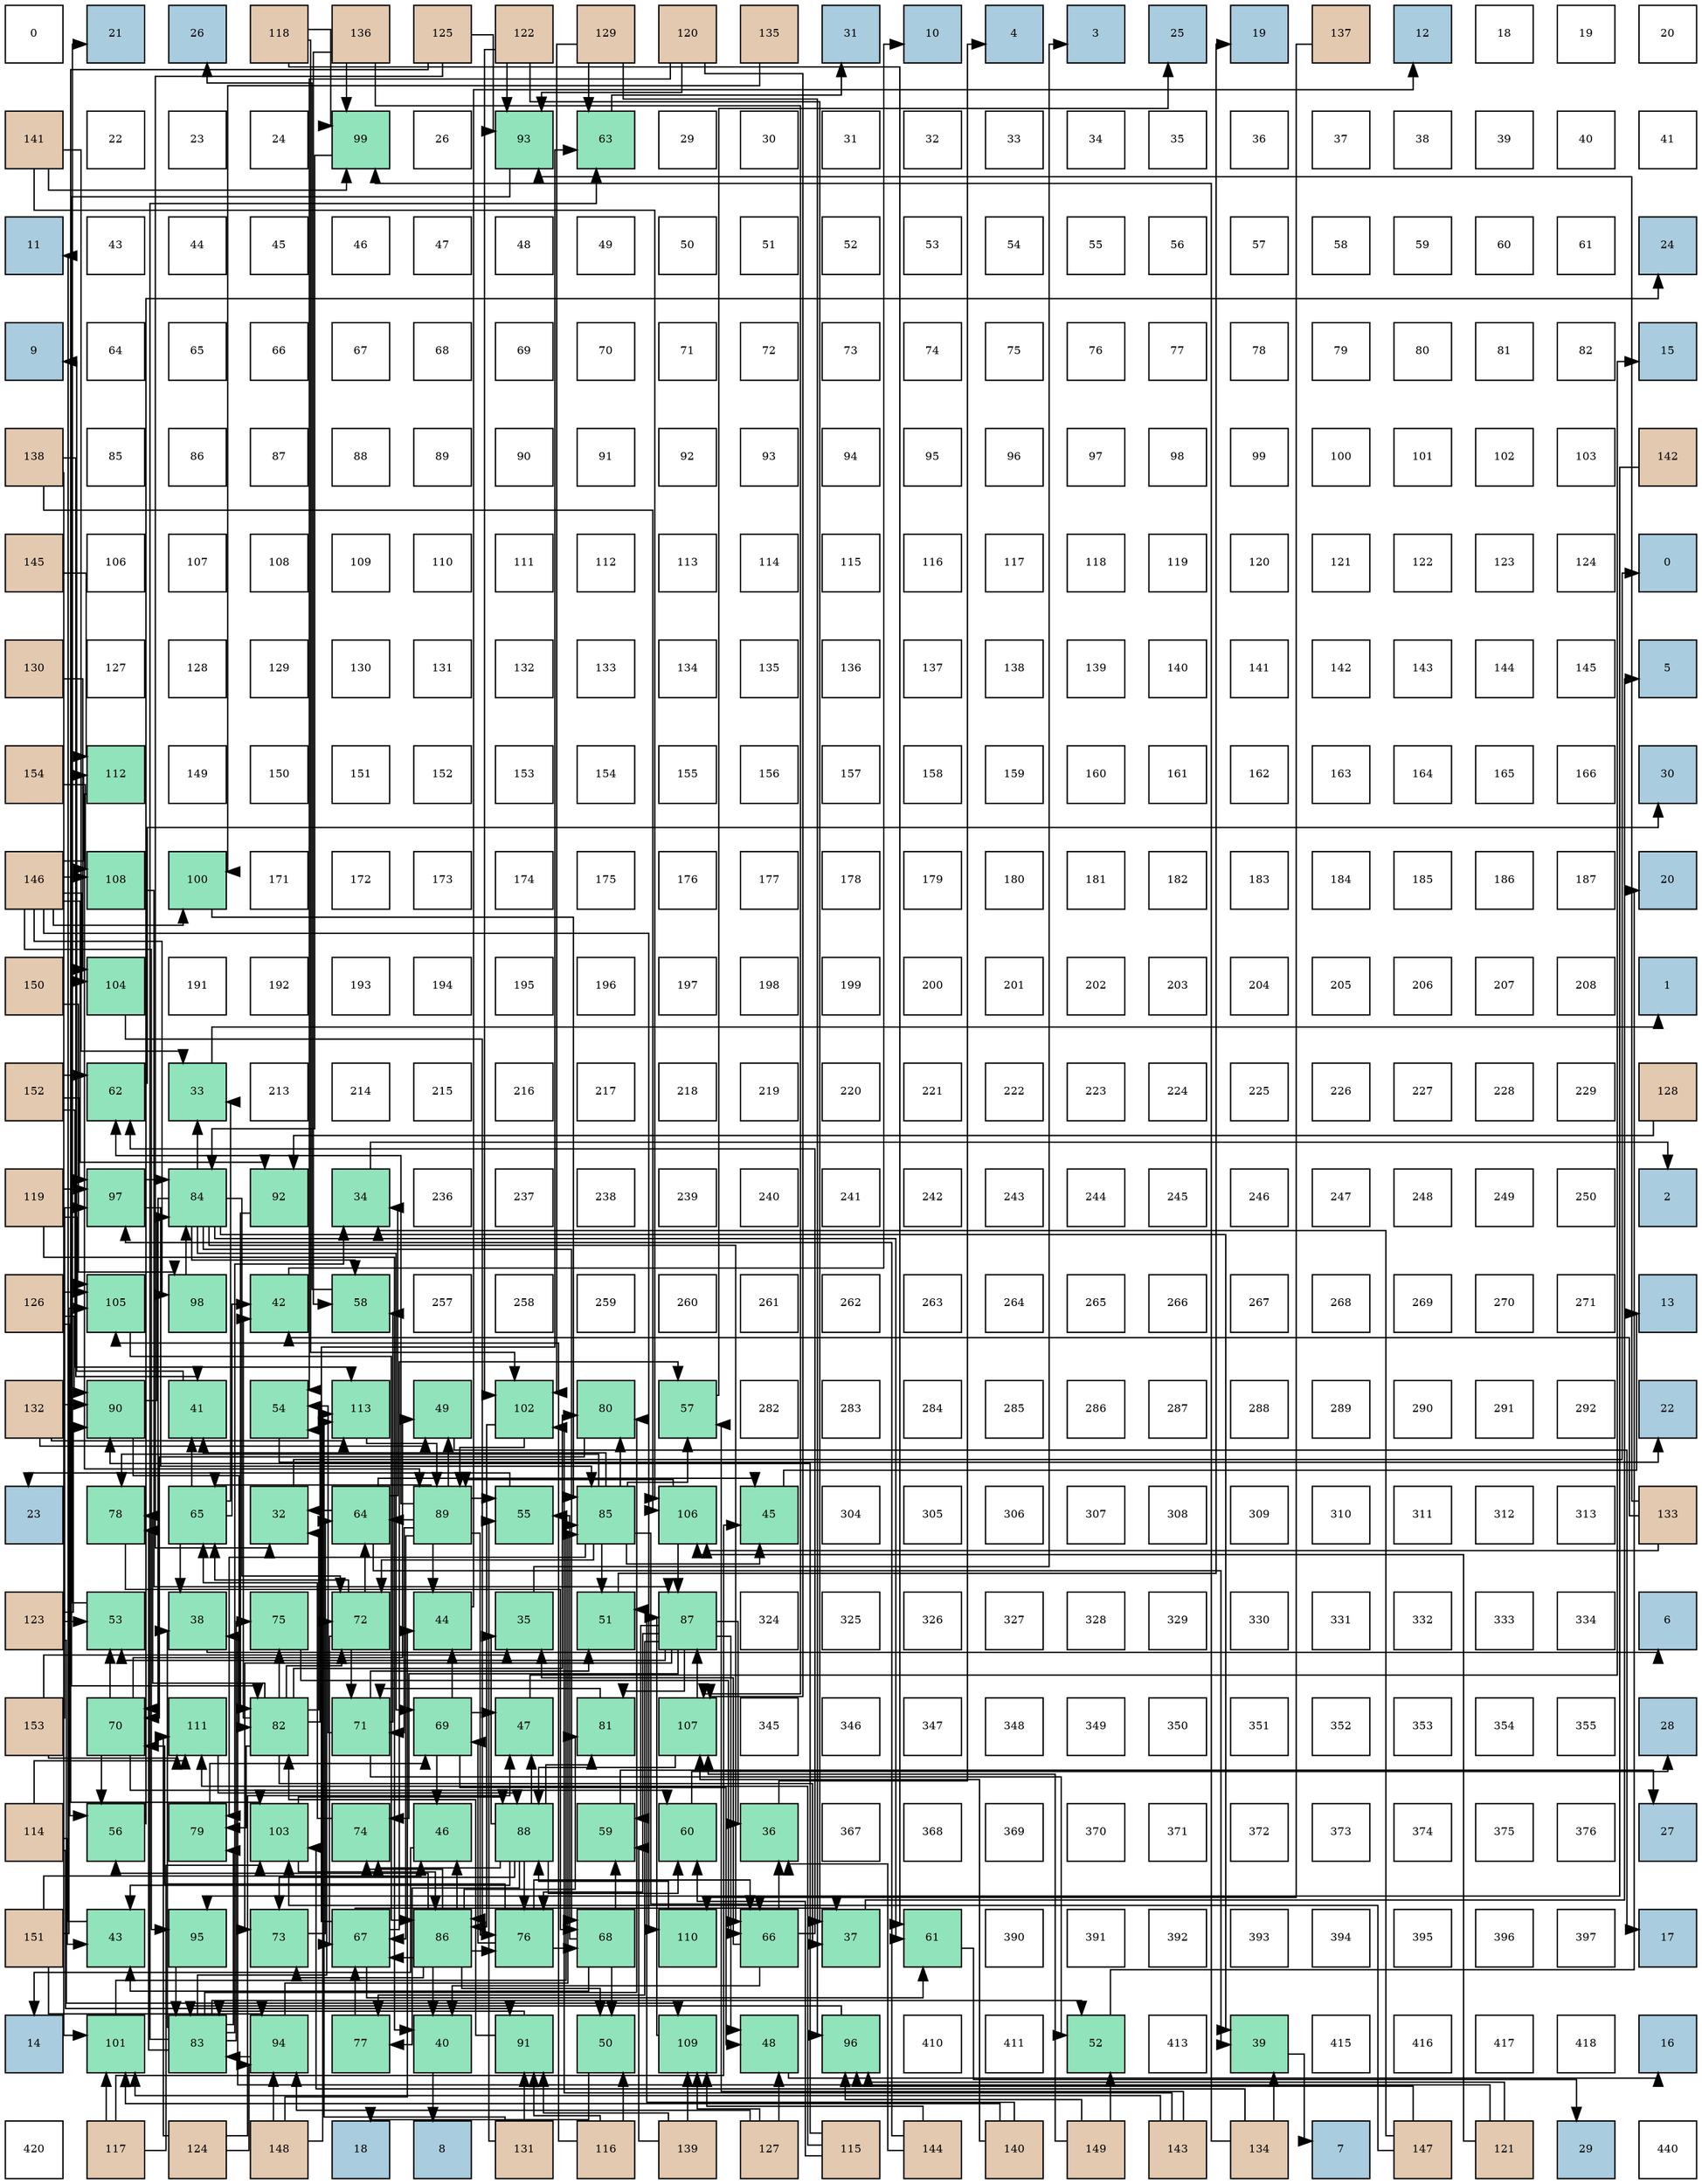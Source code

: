 digraph layout{
 rankdir=TB;
 splines=ortho;
 node [style=filled shape=square fixedsize=true width=0.6];
0[label="0", fontsize=8, fillcolor="#ffffff"];
1[label="21", fontsize=8, fillcolor="#a9ccde"];
2[label="26", fontsize=8, fillcolor="#a9ccde"];
3[label="118", fontsize=8, fillcolor="#e3c9af"];
4[label="136", fontsize=8, fillcolor="#e3c9af"];
5[label="125", fontsize=8, fillcolor="#e3c9af"];
6[label="122", fontsize=8, fillcolor="#e3c9af"];
7[label="129", fontsize=8, fillcolor="#e3c9af"];
8[label="120", fontsize=8, fillcolor="#e3c9af"];
9[label="135", fontsize=8, fillcolor="#e3c9af"];
10[label="31", fontsize=8, fillcolor="#a9ccde"];
11[label="10", fontsize=8, fillcolor="#a9ccde"];
12[label="4", fontsize=8, fillcolor="#a9ccde"];
13[label="3", fontsize=8, fillcolor="#a9ccde"];
14[label="25", fontsize=8, fillcolor="#a9ccde"];
15[label="19", fontsize=8, fillcolor="#a9ccde"];
16[label="137", fontsize=8, fillcolor="#e3c9af"];
17[label="12", fontsize=8, fillcolor="#a9ccde"];
18[label="18", fontsize=8, fillcolor="#ffffff"];
19[label="19", fontsize=8, fillcolor="#ffffff"];
20[label="20", fontsize=8, fillcolor="#ffffff"];
21[label="141", fontsize=8, fillcolor="#e3c9af"];
22[label="22", fontsize=8, fillcolor="#ffffff"];
23[label="23", fontsize=8, fillcolor="#ffffff"];
24[label="24", fontsize=8, fillcolor="#ffffff"];
25[label="99", fontsize=8, fillcolor="#91e3bb"];
26[label="26", fontsize=8, fillcolor="#ffffff"];
27[label="93", fontsize=8, fillcolor="#91e3bb"];
28[label="63", fontsize=8, fillcolor="#91e3bb"];
29[label="29", fontsize=8, fillcolor="#ffffff"];
30[label="30", fontsize=8, fillcolor="#ffffff"];
31[label="31", fontsize=8, fillcolor="#ffffff"];
32[label="32", fontsize=8, fillcolor="#ffffff"];
33[label="33", fontsize=8, fillcolor="#ffffff"];
34[label="34", fontsize=8, fillcolor="#ffffff"];
35[label="35", fontsize=8, fillcolor="#ffffff"];
36[label="36", fontsize=8, fillcolor="#ffffff"];
37[label="37", fontsize=8, fillcolor="#ffffff"];
38[label="38", fontsize=8, fillcolor="#ffffff"];
39[label="39", fontsize=8, fillcolor="#ffffff"];
40[label="40", fontsize=8, fillcolor="#ffffff"];
41[label="41", fontsize=8, fillcolor="#ffffff"];
42[label="11", fontsize=8, fillcolor="#a9ccde"];
43[label="43", fontsize=8, fillcolor="#ffffff"];
44[label="44", fontsize=8, fillcolor="#ffffff"];
45[label="45", fontsize=8, fillcolor="#ffffff"];
46[label="46", fontsize=8, fillcolor="#ffffff"];
47[label="47", fontsize=8, fillcolor="#ffffff"];
48[label="48", fontsize=8, fillcolor="#ffffff"];
49[label="49", fontsize=8, fillcolor="#ffffff"];
50[label="50", fontsize=8, fillcolor="#ffffff"];
51[label="51", fontsize=8, fillcolor="#ffffff"];
52[label="52", fontsize=8, fillcolor="#ffffff"];
53[label="53", fontsize=8, fillcolor="#ffffff"];
54[label="54", fontsize=8, fillcolor="#ffffff"];
55[label="55", fontsize=8, fillcolor="#ffffff"];
56[label="56", fontsize=8, fillcolor="#ffffff"];
57[label="57", fontsize=8, fillcolor="#ffffff"];
58[label="58", fontsize=8, fillcolor="#ffffff"];
59[label="59", fontsize=8, fillcolor="#ffffff"];
60[label="60", fontsize=8, fillcolor="#ffffff"];
61[label="61", fontsize=8, fillcolor="#ffffff"];
62[label="24", fontsize=8, fillcolor="#a9ccde"];
63[label="9", fontsize=8, fillcolor="#a9ccde"];
64[label="64", fontsize=8, fillcolor="#ffffff"];
65[label="65", fontsize=8, fillcolor="#ffffff"];
66[label="66", fontsize=8, fillcolor="#ffffff"];
67[label="67", fontsize=8, fillcolor="#ffffff"];
68[label="68", fontsize=8, fillcolor="#ffffff"];
69[label="69", fontsize=8, fillcolor="#ffffff"];
70[label="70", fontsize=8, fillcolor="#ffffff"];
71[label="71", fontsize=8, fillcolor="#ffffff"];
72[label="72", fontsize=8, fillcolor="#ffffff"];
73[label="73", fontsize=8, fillcolor="#ffffff"];
74[label="74", fontsize=8, fillcolor="#ffffff"];
75[label="75", fontsize=8, fillcolor="#ffffff"];
76[label="76", fontsize=8, fillcolor="#ffffff"];
77[label="77", fontsize=8, fillcolor="#ffffff"];
78[label="78", fontsize=8, fillcolor="#ffffff"];
79[label="79", fontsize=8, fillcolor="#ffffff"];
80[label="80", fontsize=8, fillcolor="#ffffff"];
81[label="81", fontsize=8, fillcolor="#ffffff"];
82[label="82", fontsize=8, fillcolor="#ffffff"];
83[label="15", fontsize=8, fillcolor="#a9ccde"];
84[label="138", fontsize=8, fillcolor="#e3c9af"];
85[label="85", fontsize=8, fillcolor="#ffffff"];
86[label="86", fontsize=8, fillcolor="#ffffff"];
87[label="87", fontsize=8, fillcolor="#ffffff"];
88[label="88", fontsize=8, fillcolor="#ffffff"];
89[label="89", fontsize=8, fillcolor="#ffffff"];
90[label="90", fontsize=8, fillcolor="#ffffff"];
91[label="91", fontsize=8, fillcolor="#ffffff"];
92[label="92", fontsize=8, fillcolor="#ffffff"];
93[label="93", fontsize=8, fillcolor="#ffffff"];
94[label="94", fontsize=8, fillcolor="#ffffff"];
95[label="95", fontsize=8, fillcolor="#ffffff"];
96[label="96", fontsize=8, fillcolor="#ffffff"];
97[label="97", fontsize=8, fillcolor="#ffffff"];
98[label="98", fontsize=8, fillcolor="#ffffff"];
99[label="99", fontsize=8, fillcolor="#ffffff"];
100[label="100", fontsize=8, fillcolor="#ffffff"];
101[label="101", fontsize=8, fillcolor="#ffffff"];
102[label="102", fontsize=8, fillcolor="#ffffff"];
103[label="103", fontsize=8, fillcolor="#ffffff"];
104[label="142", fontsize=8, fillcolor="#e3c9af"];
105[label="145", fontsize=8, fillcolor="#e3c9af"];
106[label="106", fontsize=8, fillcolor="#ffffff"];
107[label="107", fontsize=8, fillcolor="#ffffff"];
108[label="108", fontsize=8, fillcolor="#ffffff"];
109[label="109", fontsize=8, fillcolor="#ffffff"];
110[label="110", fontsize=8, fillcolor="#ffffff"];
111[label="111", fontsize=8, fillcolor="#ffffff"];
112[label="112", fontsize=8, fillcolor="#ffffff"];
113[label="113", fontsize=8, fillcolor="#ffffff"];
114[label="114", fontsize=8, fillcolor="#ffffff"];
115[label="115", fontsize=8, fillcolor="#ffffff"];
116[label="116", fontsize=8, fillcolor="#ffffff"];
117[label="117", fontsize=8, fillcolor="#ffffff"];
118[label="118", fontsize=8, fillcolor="#ffffff"];
119[label="119", fontsize=8, fillcolor="#ffffff"];
120[label="120", fontsize=8, fillcolor="#ffffff"];
121[label="121", fontsize=8, fillcolor="#ffffff"];
122[label="122", fontsize=8, fillcolor="#ffffff"];
123[label="123", fontsize=8, fillcolor="#ffffff"];
124[label="124", fontsize=8, fillcolor="#ffffff"];
125[label="0", fontsize=8, fillcolor="#a9ccde"];
126[label="130", fontsize=8, fillcolor="#e3c9af"];
127[label="127", fontsize=8, fillcolor="#ffffff"];
128[label="128", fontsize=8, fillcolor="#ffffff"];
129[label="129", fontsize=8, fillcolor="#ffffff"];
130[label="130", fontsize=8, fillcolor="#ffffff"];
131[label="131", fontsize=8, fillcolor="#ffffff"];
132[label="132", fontsize=8, fillcolor="#ffffff"];
133[label="133", fontsize=8, fillcolor="#ffffff"];
134[label="134", fontsize=8, fillcolor="#ffffff"];
135[label="135", fontsize=8, fillcolor="#ffffff"];
136[label="136", fontsize=8, fillcolor="#ffffff"];
137[label="137", fontsize=8, fillcolor="#ffffff"];
138[label="138", fontsize=8, fillcolor="#ffffff"];
139[label="139", fontsize=8, fillcolor="#ffffff"];
140[label="140", fontsize=8, fillcolor="#ffffff"];
141[label="141", fontsize=8, fillcolor="#ffffff"];
142[label="142", fontsize=8, fillcolor="#ffffff"];
143[label="143", fontsize=8, fillcolor="#ffffff"];
144[label="144", fontsize=8, fillcolor="#ffffff"];
145[label="145", fontsize=8, fillcolor="#ffffff"];
146[label="5", fontsize=8, fillcolor="#a9ccde"];
147[label="154", fontsize=8, fillcolor="#e3c9af"];
148[label="112", fontsize=8, fillcolor="#91e3bb"];
149[label="149", fontsize=8, fillcolor="#ffffff"];
150[label="150", fontsize=8, fillcolor="#ffffff"];
151[label="151", fontsize=8, fillcolor="#ffffff"];
152[label="152", fontsize=8, fillcolor="#ffffff"];
153[label="153", fontsize=8, fillcolor="#ffffff"];
154[label="154", fontsize=8, fillcolor="#ffffff"];
155[label="155", fontsize=8, fillcolor="#ffffff"];
156[label="156", fontsize=8, fillcolor="#ffffff"];
157[label="157", fontsize=8, fillcolor="#ffffff"];
158[label="158", fontsize=8, fillcolor="#ffffff"];
159[label="159", fontsize=8, fillcolor="#ffffff"];
160[label="160", fontsize=8, fillcolor="#ffffff"];
161[label="161", fontsize=8, fillcolor="#ffffff"];
162[label="162", fontsize=8, fillcolor="#ffffff"];
163[label="163", fontsize=8, fillcolor="#ffffff"];
164[label="164", fontsize=8, fillcolor="#ffffff"];
165[label="165", fontsize=8, fillcolor="#ffffff"];
166[label="166", fontsize=8, fillcolor="#ffffff"];
167[label="30", fontsize=8, fillcolor="#a9ccde"];
168[label="146", fontsize=8, fillcolor="#e3c9af"];
169[label="108", fontsize=8, fillcolor="#91e3bb"];
170[label="100", fontsize=8, fillcolor="#91e3bb"];
171[label="171", fontsize=8, fillcolor="#ffffff"];
172[label="172", fontsize=8, fillcolor="#ffffff"];
173[label="173", fontsize=8, fillcolor="#ffffff"];
174[label="174", fontsize=8, fillcolor="#ffffff"];
175[label="175", fontsize=8, fillcolor="#ffffff"];
176[label="176", fontsize=8, fillcolor="#ffffff"];
177[label="177", fontsize=8, fillcolor="#ffffff"];
178[label="178", fontsize=8, fillcolor="#ffffff"];
179[label="179", fontsize=8, fillcolor="#ffffff"];
180[label="180", fontsize=8, fillcolor="#ffffff"];
181[label="181", fontsize=8, fillcolor="#ffffff"];
182[label="182", fontsize=8, fillcolor="#ffffff"];
183[label="183", fontsize=8, fillcolor="#ffffff"];
184[label="184", fontsize=8, fillcolor="#ffffff"];
185[label="185", fontsize=8, fillcolor="#ffffff"];
186[label="186", fontsize=8, fillcolor="#ffffff"];
187[label="187", fontsize=8, fillcolor="#ffffff"];
188[label="20", fontsize=8, fillcolor="#a9ccde"];
189[label="150", fontsize=8, fillcolor="#e3c9af"];
190[label="104", fontsize=8, fillcolor="#91e3bb"];
191[label="191", fontsize=8, fillcolor="#ffffff"];
192[label="192", fontsize=8, fillcolor="#ffffff"];
193[label="193", fontsize=8, fillcolor="#ffffff"];
194[label="194", fontsize=8, fillcolor="#ffffff"];
195[label="195", fontsize=8, fillcolor="#ffffff"];
196[label="196", fontsize=8, fillcolor="#ffffff"];
197[label="197", fontsize=8, fillcolor="#ffffff"];
198[label="198", fontsize=8, fillcolor="#ffffff"];
199[label="199", fontsize=8, fillcolor="#ffffff"];
200[label="200", fontsize=8, fillcolor="#ffffff"];
201[label="201", fontsize=8, fillcolor="#ffffff"];
202[label="202", fontsize=8, fillcolor="#ffffff"];
203[label="203", fontsize=8, fillcolor="#ffffff"];
204[label="204", fontsize=8, fillcolor="#ffffff"];
205[label="205", fontsize=8, fillcolor="#ffffff"];
206[label="206", fontsize=8, fillcolor="#ffffff"];
207[label="207", fontsize=8, fillcolor="#ffffff"];
208[label="208", fontsize=8, fillcolor="#ffffff"];
209[label="1", fontsize=8, fillcolor="#a9ccde"];
210[label="152", fontsize=8, fillcolor="#e3c9af"];
211[label="62", fontsize=8, fillcolor="#91e3bb"];
212[label="33", fontsize=8, fillcolor="#91e3bb"];
213[label="213", fontsize=8, fillcolor="#ffffff"];
214[label="214", fontsize=8, fillcolor="#ffffff"];
215[label="215", fontsize=8, fillcolor="#ffffff"];
216[label="216", fontsize=8, fillcolor="#ffffff"];
217[label="217", fontsize=8, fillcolor="#ffffff"];
218[label="218", fontsize=8, fillcolor="#ffffff"];
219[label="219", fontsize=8, fillcolor="#ffffff"];
220[label="220", fontsize=8, fillcolor="#ffffff"];
221[label="221", fontsize=8, fillcolor="#ffffff"];
222[label="222", fontsize=8, fillcolor="#ffffff"];
223[label="223", fontsize=8, fillcolor="#ffffff"];
224[label="224", fontsize=8, fillcolor="#ffffff"];
225[label="225", fontsize=8, fillcolor="#ffffff"];
226[label="226", fontsize=8, fillcolor="#ffffff"];
227[label="227", fontsize=8, fillcolor="#ffffff"];
228[label="228", fontsize=8, fillcolor="#ffffff"];
229[label="229", fontsize=8, fillcolor="#ffffff"];
230[label="128", fontsize=8, fillcolor="#e3c9af"];
231[label="119", fontsize=8, fillcolor="#e3c9af"];
232[label="97", fontsize=8, fillcolor="#91e3bb"];
233[label="84", fontsize=8, fillcolor="#91e3bb"];
234[label="92", fontsize=8, fillcolor="#91e3bb"];
235[label="34", fontsize=8, fillcolor="#91e3bb"];
236[label="236", fontsize=8, fillcolor="#ffffff"];
237[label="237", fontsize=8, fillcolor="#ffffff"];
238[label="238", fontsize=8, fillcolor="#ffffff"];
239[label="239", fontsize=8, fillcolor="#ffffff"];
240[label="240", fontsize=8, fillcolor="#ffffff"];
241[label="241", fontsize=8, fillcolor="#ffffff"];
242[label="242", fontsize=8, fillcolor="#ffffff"];
243[label="243", fontsize=8, fillcolor="#ffffff"];
244[label="244", fontsize=8, fillcolor="#ffffff"];
245[label="245", fontsize=8, fillcolor="#ffffff"];
246[label="246", fontsize=8, fillcolor="#ffffff"];
247[label="247", fontsize=8, fillcolor="#ffffff"];
248[label="248", fontsize=8, fillcolor="#ffffff"];
249[label="249", fontsize=8, fillcolor="#ffffff"];
250[label="250", fontsize=8, fillcolor="#ffffff"];
251[label="2", fontsize=8, fillcolor="#a9ccde"];
252[label="126", fontsize=8, fillcolor="#e3c9af"];
253[label="105", fontsize=8, fillcolor="#91e3bb"];
254[label="98", fontsize=8, fillcolor="#91e3bb"];
255[label="42", fontsize=8, fillcolor="#91e3bb"];
256[label="58", fontsize=8, fillcolor="#91e3bb"];
257[label="257", fontsize=8, fillcolor="#ffffff"];
258[label="258", fontsize=8, fillcolor="#ffffff"];
259[label="259", fontsize=8, fillcolor="#ffffff"];
260[label="260", fontsize=8, fillcolor="#ffffff"];
261[label="261", fontsize=8, fillcolor="#ffffff"];
262[label="262", fontsize=8, fillcolor="#ffffff"];
263[label="263", fontsize=8, fillcolor="#ffffff"];
264[label="264", fontsize=8, fillcolor="#ffffff"];
265[label="265", fontsize=8, fillcolor="#ffffff"];
266[label="266", fontsize=8, fillcolor="#ffffff"];
267[label="267", fontsize=8, fillcolor="#ffffff"];
268[label="268", fontsize=8, fillcolor="#ffffff"];
269[label="269", fontsize=8, fillcolor="#ffffff"];
270[label="270", fontsize=8, fillcolor="#ffffff"];
271[label="271", fontsize=8, fillcolor="#ffffff"];
272[label="13", fontsize=8, fillcolor="#a9ccde"];
273[label="132", fontsize=8, fillcolor="#e3c9af"];
274[label="90", fontsize=8, fillcolor="#91e3bb"];
275[label="41", fontsize=8, fillcolor="#91e3bb"];
276[label="54", fontsize=8, fillcolor="#91e3bb"];
277[label="113", fontsize=8, fillcolor="#91e3bb"];
278[label="49", fontsize=8, fillcolor="#91e3bb"];
279[label="102", fontsize=8, fillcolor="#91e3bb"];
280[label="80", fontsize=8, fillcolor="#91e3bb"];
281[label="57", fontsize=8, fillcolor="#91e3bb"];
282[label="282", fontsize=8, fillcolor="#ffffff"];
283[label="283", fontsize=8, fillcolor="#ffffff"];
284[label="284", fontsize=8, fillcolor="#ffffff"];
285[label="285", fontsize=8, fillcolor="#ffffff"];
286[label="286", fontsize=8, fillcolor="#ffffff"];
287[label="287", fontsize=8, fillcolor="#ffffff"];
288[label="288", fontsize=8, fillcolor="#ffffff"];
289[label="289", fontsize=8, fillcolor="#ffffff"];
290[label="290", fontsize=8, fillcolor="#ffffff"];
291[label="291", fontsize=8, fillcolor="#ffffff"];
292[label="292", fontsize=8, fillcolor="#ffffff"];
293[label="22", fontsize=8, fillcolor="#a9ccde"];
294[label="23", fontsize=8, fillcolor="#a9ccde"];
295[label="78", fontsize=8, fillcolor="#91e3bb"];
296[label="65", fontsize=8, fillcolor="#91e3bb"];
297[label="32", fontsize=8, fillcolor="#91e3bb"];
298[label="64", fontsize=8, fillcolor="#91e3bb"];
299[label="89", fontsize=8, fillcolor="#91e3bb"];
300[label="55", fontsize=8, fillcolor="#91e3bb"];
301[label="85", fontsize=8, fillcolor="#91e3bb"];
302[label="106", fontsize=8, fillcolor="#91e3bb"];
303[label="45", fontsize=8, fillcolor="#91e3bb"];
304[label="304", fontsize=8, fillcolor="#ffffff"];
305[label="305", fontsize=8, fillcolor="#ffffff"];
306[label="306", fontsize=8, fillcolor="#ffffff"];
307[label="307", fontsize=8, fillcolor="#ffffff"];
308[label="308", fontsize=8, fillcolor="#ffffff"];
309[label="309", fontsize=8, fillcolor="#ffffff"];
310[label="310", fontsize=8, fillcolor="#ffffff"];
311[label="311", fontsize=8, fillcolor="#ffffff"];
312[label="312", fontsize=8, fillcolor="#ffffff"];
313[label="313", fontsize=8, fillcolor="#ffffff"];
314[label="133", fontsize=8, fillcolor="#e3c9af"];
315[label="123", fontsize=8, fillcolor="#e3c9af"];
316[label="53", fontsize=8, fillcolor="#91e3bb"];
317[label="38", fontsize=8, fillcolor="#91e3bb"];
318[label="75", fontsize=8, fillcolor="#91e3bb"];
319[label="72", fontsize=8, fillcolor="#91e3bb"];
320[label="44", fontsize=8, fillcolor="#91e3bb"];
321[label="35", fontsize=8, fillcolor="#91e3bb"];
322[label="51", fontsize=8, fillcolor="#91e3bb"];
323[label="87", fontsize=8, fillcolor="#91e3bb"];
324[label="324", fontsize=8, fillcolor="#ffffff"];
325[label="325", fontsize=8, fillcolor="#ffffff"];
326[label="326", fontsize=8, fillcolor="#ffffff"];
327[label="327", fontsize=8, fillcolor="#ffffff"];
328[label="328", fontsize=8, fillcolor="#ffffff"];
329[label="329", fontsize=8, fillcolor="#ffffff"];
330[label="330", fontsize=8, fillcolor="#ffffff"];
331[label="331", fontsize=8, fillcolor="#ffffff"];
332[label="332", fontsize=8, fillcolor="#ffffff"];
333[label="333", fontsize=8, fillcolor="#ffffff"];
334[label="334", fontsize=8, fillcolor="#ffffff"];
335[label="6", fontsize=8, fillcolor="#a9ccde"];
336[label="153", fontsize=8, fillcolor="#e3c9af"];
337[label="70", fontsize=8, fillcolor="#91e3bb"];
338[label="111", fontsize=8, fillcolor="#91e3bb"];
339[label="82", fontsize=8, fillcolor="#91e3bb"];
340[label="71", fontsize=8, fillcolor="#91e3bb"];
341[label="69", fontsize=8, fillcolor="#91e3bb"];
342[label="47", fontsize=8, fillcolor="#91e3bb"];
343[label="81", fontsize=8, fillcolor="#91e3bb"];
344[label="107", fontsize=8, fillcolor="#91e3bb"];
345[label="345", fontsize=8, fillcolor="#ffffff"];
346[label="346", fontsize=8, fillcolor="#ffffff"];
347[label="347", fontsize=8, fillcolor="#ffffff"];
348[label="348", fontsize=8, fillcolor="#ffffff"];
349[label="349", fontsize=8, fillcolor="#ffffff"];
350[label="350", fontsize=8, fillcolor="#ffffff"];
351[label="351", fontsize=8, fillcolor="#ffffff"];
352[label="352", fontsize=8, fillcolor="#ffffff"];
353[label="353", fontsize=8, fillcolor="#ffffff"];
354[label="354", fontsize=8, fillcolor="#ffffff"];
355[label="355", fontsize=8, fillcolor="#ffffff"];
356[label="28", fontsize=8, fillcolor="#a9ccde"];
357[label="114", fontsize=8, fillcolor="#e3c9af"];
358[label="56", fontsize=8, fillcolor="#91e3bb"];
359[label="79", fontsize=8, fillcolor="#91e3bb"];
360[label="103", fontsize=8, fillcolor="#91e3bb"];
361[label="74", fontsize=8, fillcolor="#91e3bb"];
362[label="46", fontsize=8, fillcolor="#91e3bb"];
363[label="88", fontsize=8, fillcolor="#91e3bb"];
364[label="59", fontsize=8, fillcolor="#91e3bb"];
365[label="60", fontsize=8, fillcolor="#91e3bb"];
366[label="36", fontsize=8, fillcolor="#91e3bb"];
367[label="367", fontsize=8, fillcolor="#ffffff"];
368[label="368", fontsize=8, fillcolor="#ffffff"];
369[label="369", fontsize=8, fillcolor="#ffffff"];
370[label="370", fontsize=8, fillcolor="#ffffff"];
371[label="371", fontsize=8, fillcolor="#ffffff"];
372[label="372", fontsize=8, fillcolor="#ffffff"];
373[label="373", fontsize=8, fillcolor="#ffffff"];
374[label="374", fontsize=8, fillcolor="#ffffff"];
375[label="375", fontsize=8, fillcolor="#ffffff"];
376[label="376", fontsize=8, fillcolor="#ffffff"];
377[label="27", fontsize=8, fillcolor="#a9ccde"];
378[label="151", fontsize=8, fillcolor="#e3c9af"];
379[label="43", fontsize=8, fillcolor="#91e3bb"];
380[label="95", fontsize=8, fillcolor="#91e3bb"];
381[label="73", fontsize=8, fillcolor="#91e3bb"];
382[label="67", fontsize=8, fillcolor="#91e3bb"];
383[label="86", fontsize=8, fillcolor="#91e3bb"];
384[label="76", fontsize=8, fillcolor="#91e3bb"];
385[label="68", fontsize=8, fillcolor="#91e3bb"];
386[label="110", fontsize=8, fillcolor="#91e3bb"];
387[label="66", fontsize=8, fillcolor="#91e3bb"];
388[label="37", fontsize=8, fillcolor="#91e3bb"];
389[label="61", fontsize=8, fillcolor="#91e3bb"];
390[label="390", fontsize=8, fillcolor="#ffffff"];
391[label="391", fontsize=8, fillcolor="#ffffff"];
392[label="392", fontsize=8, fillcolor="#ffffff"];
393[label="393", fontsize=8, fillcolor="#ffffff"];
394[label="394", fontsize=8, fillcolor="#ffffff"];
395[label="395", fontsize=8, fillcolor="#ffffff"];
396[label="396", fontsize=8, fillcolor="#ffffff"];
397[label="397", fontsize=8, fillcolor="#ffffff"];
398[label="17", fontsize=8, fillcolor="#a9ccde"];
399[label="14", fontsize=8, fillcolor="#a9ccde"];
400[label="101", fontsize=8, fillcolor="#91e3bb"];
401[label="83", fontsize=8, fillcolor="#91e3bb"];
402[label="94", fontsize=8, fillcolor="#91e3bb"];
403[label="77", fontsize=8, fillcolor="#91e3bb"];
404[label="40", fontsize=8, fillcolor="#91e3bb"];
405[label="91", fontsize=8, fillcolor="#91e3bb"];
406[label="50", fontsize=8, fillcolor="#91e3bb"];
407[label="109", fontsize=8, fillcolor="#91e3bb"];
408[label="48", fontsize=8, fillcolor="#91e3bb"];
409[label="96", fontsize=8, fillcolor="#91e3bb"];
410[label="410", fontsize=8, fillcolor="#ffffff"];
411[label="411", fontsize=8, fillcolor="#ffffff"];
412[label="52", fontsize=8, fillcolor="#91e3bb"];
413[label="413", fontsize=8, fillcolor="#ffffff"];
414[label="39", fontsize=8, fillcolor="#91e3bb"];
415[label="415", fontsize=8, fillcolor="#ffffff"];
416[label="416", fontsize=8, fillcolor="#ffffff"];
417[label="417", fontsize=8, fillcolor="#ffffff"];
418[label="418", fontsize=8, fillcolor="#ffffff"];
419[label="16", fontsize=8, fillcolor="#a9ccde"];
420[label="420", fontsize=8, fillcolor="#ffffff"];
421[label="117", fontsize=8, fillcolor="#e3c9af"];
422[label="124", fontsize=8, fillcolor="#e3c9af"];
423[label="148", fontsize=8, fillcolor="#e3c9af"];
424[label="18", fontsize=8, fillcolor="#a9ccde"];
425[label="8", fontsize=8, fillcolor="#a9ccde"];
426[label="131", fontsize=8, fillcolor="#e3c9af"];
427[label="116", fontsize=8, fillcolor="#e3c9af"];
428[label="139", fontsize=8, fillcolor="#e3c9af"];
429[label="127", fontsize=8, fillcolor="#e3c9af"];
430[label="115", fontsize=8, fillcolor="#e3c9af"];
431[label="144", fontsize=8, fillcolor="#e3c9af"];
432[label="140", fontsize=8, fillcolor="#e3c9af"];
433[label="149", fontsize=8, fillcolor="#e3c9af"];
434[label="143", fontsize=8, fillcolor="#e3c9af"];
435[label="134", fontsize=8, fillcolor="#e3c9af"];
436[label="7", fontsize=8, fillcolor="#a9ccde"];
437[label="147", fontsize=8, fillcolor="#e3c9af"];
438[label="121", fontsize=8, fillcolor="#e3c9af"];
439[label="29", fontsize=8, fillcolor="#a9ccde"];
440[label="440", fontsize=8, fillcolor="#ffffff"];
edge [constraint=false, style=vis];297 -> 125;
212 -> 209;
235 -> 251;
321 -> 13;
366 -> 12;
388 -> 146;
317 -> 335;
414 -> 436;
404 -> 425;
275 -> 63;
255 -> 11;
379 -> 42;
320 -> 17;
303 -> 272;
362 -> 399;
342 -> 83;
408 -> 419;
278 -> 398;
406 -> 424;
322 -> 15;
412 -> 188;
316 -> 1;
276 -> 293;
300 -> 294;
358 -> 62;
281 -> 14;
256 -> 2;
364 -> 377;
365 -> 356;
389 -> 439;
211 -> 167;
28 -> 10;
298 -> 297;
298 -> 235;
298 -> 414;
298 -> 303;
296 -> 212;
296 -> 317;
296 -> 275;
296 -> 255;
387 -> 321;
387 -> 366;
387 -> 404;
387 -> 211;
382 -> 388;
382 -> 281;
382 -> 389;
382 -> 28;
385 -> 379;
385 -> 406;
385 -> 300;
385 -> 364;
341 -> 320;
341 -> 362;
341 -> 342;
341 -> 408;
337 -> 278;
337 -> 316;
337 -> 358;
337 -> 365;
340 -> 322;
340 -> 412;
340 -> 276;
340 -> 256;
319 -> 298;
319 -> 296;
319 -> 382;
319 -> 340;
381 -> 298;
361 -> 296;
318 -> 387;
384 -> 387;
384 -> 385;
384 -> 341;
384 -> 337;
403 -> 382;
295 -> 385;
359 -> 341;
280 -> 337;
343 -> 340;
339 -> 297;
339 -> 388;
339 -> 255;
339 -> 276;
339 -> 319;
339 -> 318;
339 -> 295;
339 -> 359;
339 -> 280;
401 -> 235;
401 -> 317;
401 -> 412;
401 -> 28;
401 -> 319;
401 -> 318;
401 -> 295;
401 -> 359;
401 -> 280;
233 -> 212;
233 -> 414;
233 -> 256;
233 -> 389;
233 -> 387;
233 -> 385;
233 -> 341;
233 -> 337;
233 -> 319;
301 -> 275;
301 -> 303;
301 -> 322;
301 -> 281;
301 -> 387;
301 -> 319;
301 -> 295;
301 -> 359;
301 -> 280;
383 -> 404;
383 -> 362;
383 -> 406;
383 -> 358;
383 -> 382;
383 -> 381;
383 -> 361;
383 -> 384;
383 -> 343;
323 -> 366;
323 -> 408;
323 -> 316;
323 -> 364;
323 -> 381;
323 -> 361;
323 -> 384;
323 -> 403;
323 -> 343;
363 -> 321;
363 -> 379;
363 -> 342;
363 -> 365;
363 -> 381;
363 -> 361;
363 -> 384;
363 -> 403;
363 -> 343;
299 -> 320;
299 -> 278;
299 -> 300;
299 -> 211;
299 -> 298;
299 -> 296;
299 -> 382;
299 -> 340;
299 -> 384;
274 -> 339;
274 -> 233;
405 -> 339;
405 -> 401;
234 -> 339;
27 -> 339;
402 -> 401;
402 -> 301;
380 -> 401;
409 -> 401;
232 -> 233;
232 -> 301;
254 -> 233;
25 -> 233;
170 -> 301;
400 -> 301;
279 -> 383;
279 -> 299;
360 -> 383;
360 -> 363;
190 -> 383;
253 -> 383;
302 -> 323;
302 -> 299;
344 -> 323;
344 -> 363;
169 -> 323;
407 -> 323;
386 -> 363;
338 -> 363;
148 -> 299;
277 -> 299;
357 -> 379;
357 -> 405;
357 -> 338;
430 -> 365;
430 -> 274;
430 -> 338;
427 -> 406;
427 -> 405;
427 -> 253;
421 -> 303;
421 -> 400;
421 -> 360;
3 -> 389;
3 -> 25;
3 -> 279;
231 -> 404;
231 -> 232;
231 -> 253;
8 -> 276;
8 -> 27;
8 -> 344;
438 -> 317;
438 -> 409;
438 -> 302;
6 -> 388;
6 -> 27;
6 -> 279;
315 -> 316;
315 -> 274;
315 -> 407;
422 -> 342;
422 -> 402;
422 -> 338;
5 -> 297;
5 -> 27;
5 -> 360;
252 -> 358;
252 -> 274;
252 -> 253;
429 -> 408;
429 -> 402;
429 -> 407;
230 -> 234;
7 -> 28;
7 -> 409;
7 -> 279;
126 -> 190;
426 -> 300;
426 -> 405;
426 -> 277;
273 -> 278;
273 -> 274;
273 -> 277;
314 -> 255;
314 -> 27;
314 -> 302;
435 -> 414;
435 -> 25;
435 -> 360;
9 -> 170;
4 -> 256;
4 -> 25;
4 -> 344;
16 -> 386;
84 -> 275;
84 -> 400;
84 -> 302;
428 -> 364;
428 -> 405;
428 -> 407;
432 -> 322;
432 -> 400;
432 -> 344;
21 -> 212;
21 -> 25;
21 -> 302;
104 -> 380;
434 -> 281;
434 -> 400;
434 -> 279;
431 -> 366;
431 -> 232;
431 -> 407;
105 -> 148;
168 -> 234;
168 -> 380;
168 -> 254;
168 -> 170;
168 -> 190;
168 -> 169;
168 -> 386;
168 -> 148;
437 -> 235;
437 -> 409;
437 -> 360;
423 -> 320;
423 -> 402;
423 -> 277;
433 -> 412;
433 -> 409;
433 -> 344;
189 -> 254;
378 -> 362;
378 -> 402;
378 -> 253;
210 -> 211;
210 -> 232;
210 -> 277;
336 -> 321;
336 -> 232;
336 -> 338;
147 -> 169;
edge [constraint=true, style=invis];
0 -> 21 -> 42 -> 63 -> 84 -> 105 -> 126 -> 147 -> 168 -> 189 -> 210 -> 231 -> 252 -> 273 -> 294 -> 315 -> 336 -> 357 -> 378 -> 399 -> 420;
1 -> 22 -> 43 -> 64 -> 85 -> 106 -> 127 -> 148 -> 169 -> 190 -> 211 -> 232 -> 253 -> 274 -> 295 -> 316 -> 337 -> 358 -> 379 -> 400 -> 421;
2 -> 23 -> 44 -> 65 -> 86 -> 107 -> 128 -> 149 -> 170 -> 191 -> 212 -> 233 -> 254 -> 275 -> 296 -> 317 -> 338 -> 359 -> 380 -> 401 -> 422;
3 -> 24 -> 45 -> 66 -> 87 -> 108 -> 129 -> 150 -> 171 -> 192 -> 213 -> 234 -> 255 -> 276 -> 297 -> 318 -> 339 -> 360 -> 381 -> 402 -> 423;
4 -> 25 -> 46 -> 67 -> 88 -> 109 -> 130 -> 151 -> 172 -> 193 -> 214 -> 235 -> 256 -> 277 -> 298 -> 319 -> 340 -> 361 -> 382 -> 403 -> 424;
5 -> 26 -> 47 -> 68 -> 89 -> 110 -> 131 -> 152 -> 173 -> 194 -> 215 -> 236 -> 257 -> 278 -> 299 -> 320 -> 341 -> 362 -> 383 -> 404 -> 425;
6 -> 27 -> 48 -> 69 -> 90 -> 111 -> 132 -> 153 -> 174 -> 195 -> 216 -> 237 -> 258 -> 279 -> 300 -> 321 -> 342 -> 363 -> 384 -> 405 -> 426;
7 -> 28 -> 49 -> 70 -> 91 -> 112 -> 133 -> 154 -> 175 -> 196 -> 217 -> 238 -> 259 -> 280 -> 301 -> 322 -> 343 -> 364 -> 385 -> 406 -> 427;
8 -> 29 -> 50 -> 71 -> 92 -> 113 -> 134 -> 155 -> 176 -> 197 -> 218 -> 239 -> 260 -> 281 -> 302 -> 323 -> 344 -> 365 -> 386 -> 407 -> 428;
9 -> 30 -> 51 -> 72 -> 93 -> 114 -> 135 -> 156 -> 177 -> 198 -> 219 -> 240 -> 261 -> 282 -> 303 -> 324 -> 345 -> 366 -> 387 -> 408 -> 429;
10 -> 31 -> 52 -> 73 -> 94 -> 115 -> 136 -> 157 -> 178 -> 199 -> 220 -> 241 -> 262 -> 283 -> 304 -> 325 -> 346 -> 367 -> 388 -> 409 -> 430;
11 -> 32 -> 53 -> 74 -> 95 -> 116 -> 137 -> 158 -> 179 -> 200 -> 221 -> 242 -> 263 -> 284 -> 305 -> 326 -> 347 -> 368 -> 389 -> 410 -> 431;
12 -> 33 -> 54 -> 75 -> 96 -> 117 -> 138 -> 159 -> 180 -> 201 -> 222 -> 243 -> 264 -> 285 -> 306 -> 327 -> 348 -> 369 -> 390 -> 411 -> 432;
13 -> 34 -> 55 -> 76 -> 97 -> 118 -> 139 -> 160 -> 181 -> 202 -> 223 -> 244 -> 265 -> 286 -> 307 -> 328 -> 349 -> 370 -> 391 -> 412 -> 433;
14 -> 35 -> 56 -> 77 -> 98 -> 119 -> 140 -> 161 -> 182 -> 203 -> 224 -> 245 -> 266 -> 287 -> 308 -> 329 -> 350 -> 371 -> 392 -> 413 -> 434;
15 -> 36 -> 57 -> 78 -> 99 -> 120 -> 141 -> 162 -> 183 -> 204 -> 225 -> 246 -> 267 -> 288 -> 309 -> 330 -> 351 -> 372 -> 393 -> 414 -> 435;
16 -> 37 -> 58 -> 79 -> 100 -> 121 -> 142 -> 163 -> 184 -> 205 -> 226 -> 247 -> 268 -> 289 -> 310 -> 331 -> 352 -> 373 -> 394 -> 415 -> 436;
17 -> 38 -> 59 -> 80 -> 101 -> 122 -> 143 -> 164 -> 185 -> 206 -> 227 -> 248 -> 269 -> 290 -> 311 -> 332 -> 353 -> 374 -> 395 -> 416 -> 437;
18 -> 39 -> 60 -> 81 -> 102 -> 123 -> 144 -> 165 -> 186 -> 207 -> 228 -> 249 -> 270 -> 291 -> 312 -> 333 -> 354 -> 375 -> 396 -> 417 -> 438;
19 -> 40 -> 61 -> 82 -> 103 -> 124 -> 145 -> 166 -> 187 -> 208 -> 229 -> 250 -> 271 -> 292 -> 313 -> 334 -> 355 -> 376 -> 397 -> 418 -> 439;
20 -> 41 -> 62 -> 83 -> 104 -> 125 -> 146 -> 167 -> 188 -> 209 -> 230 -> 251 -> 272 -> 293 -> 314 -> 335 -> 356 -> 377 -> 398 -> 419 -> 440;
rank = same {0 -> 1 -> 2 -> 3 -> 4 -> 5 -> 6 -> 7 -> 8 -> 9 -> 10 -> 11 -> 12 -> 13 -> 14 -> 15 -> 16 -> 17 -> 18 -> 19 -> 20};
rank = same {21 -> 22 -> 23 -> 24 -> 25 -> 26 -> 27 -> 28 -> 29 -> 30 -> 31 -> 32 -> 33 -> 34 -> 35 -> 36 -> 37 -> 38 -> 39 -> 40 -> 41};
rank = same {42 -> 43 -> 44 -> 45 -> 46 -> 47 -> 48 -> 49 -> 50 -> 51 -> 52 -> 53 -> 54 -> 55 -> 56 -> 57 -> 58 -> 59 -> 60 -> 61 -> 62};
rank = same {63 -> 64 -> 65 -> 66 -> 67 -> 68 -> 69 -> 70 -> 71 -> 72 -> 73 -> 74 -> 75 -> 76 -> 77 -> 78 -> 79 -> 80 -> 81 -> 82 -> 83};
rank = same {84 -> 85 -> 86 -> 87 -> 88 -> 89 -> 90 -> 91 -> 92 -> 93 -> 94 -> 95 -> 96 -> 97 -> 98 -> 99 -> 100 -> 101 -> 102 -> 103 -> 104};
rank = same {105 -> 106 -> 107 -> 108 -> 109 -> 110 -> 111 -> 112 -> 113 -> 114 -> 115 -> 116 -> 117 -> 118 -> 119 -> 120 -> 121 -> 122 -> 123 -> 124 -> 125};
rank = same {126 -> 127 -> 128 -> 129 -> 130 -> 131 -> 132 -> 133 -> 134 -> 135 -> 136 -> 137 -> 138 -> 139 -> 140 -> 141 -> 142 -> 143 -> 144 -> 145 -> 146};
rank = same {147 -> 148 -> 149 -> 150 -> 151 -> 152 -> 153 -> 154 -> 155 -> 156 -> 157 -> 158 -> 159 -> 160 -> 161 -> 162 -> 163 -> 164 -> 165 -> 166 -> 167};
rank = same {168 -> 169 -> 170 -> 171 -> 172 -> 173 -> 174 -> 175 -> 176 -> 177 -> 178 -> 179 -> 180 -> 181 -> 182 -> 183 -> 184 -> 185 -> 186 -> 187 -> 188};
rank = same {189 -> 190 -> 191 -> 192 -> 193 -> 194 -> 195 -> 196 -> 197 -> 198 -> 199 -> 200 -> 201 -> 202 -> 203 -> 204 -> 205 -> 206 -> 207 -> 208 -> 209};
rank = same {210 -> 211 -> 212 -> 213 -> 214 -> 215 -> 216 -> 217 -> 218 -> 219 -> 220 -> 221 -> 222 -> 223 -> 224 -> 225 -> 226 -> 227 -> 228 -> 229 -> 230};
rank = same {231 -> 232 -> 233 -> 234 -> 235 -> 236 -> 237 -> 238 -> 239 -> 240 -> 241 -> 242 -> 243 -> 244 -> 245 -> 246 -> 247 -> 248 -> 249 -> 250 -> 251};
rank = same {252 -> 253 -> 254 -> 255 -> 256 -> 257 -> 258 -> 259 -> 260 -> 261 -> 262 -> 263 -> 264 -> 265 -> 266 -> 267 -> 268 -> 269 -> 270 -> 271 -> 272};
rank = same {273 -> 274 -> 275 -> 276 -> 277 -> 278 -> 279 -> 280 -> 281 -> 282 -> 283 -> 284 -> 285 -> 286 -> 287 -> 288 -> 289 -> 290 -> 291 -> 292 -> 293};
rank = same {294 -> 295 -> 296 -> 297 -> 298 -> 299 -> 300 -> 301 -> 302 -> 303 -> 304 -> 305 -> 306 -> 307 -> 308 -> 309 -> 310 -> 311 -> 312 -> 313 -> 314};
rank = same {315 -> 316 -> 317 -> 318 -> 319 -> 320 -> 321 -> 322 -> 323 -> 324 -> 325 -> 326 -> 327 -> 328 -> 329 -> 330 -> 331 -> 332 -> 333 -> 334 -> 335};
rank = same {336 -> 337 -> 338 -> 339 -> 340 -> 341 -> 342 -> 343 -> 344 -> 345 -> 346 -> 347 -> 348 -> 349 -> 350 -> 351 -> 352 -> 353 -> 354 -> 355 -> 356};
rank = same {357 -> 358 -> 359 -> 360 -> 361 -> 362 -> 363 -> 364 -> 365 -> 366 -> 367 -> 368 -> 369 -> 370 -> 371 -> 372 -> 373 -> 374 -> 375 -> 376 -> 377};
rank = same {378 -> 379 -> 380 -> 381 -> 382 -> 383 -> 384 -> 385 -> 386 -> 387 -> 388 -> 389 -> 390 -> 391 -> 392 -> 393 -> 394 -> 395 -> 396 -> 397 -> 398};
rank = same {399 -> 400 -> 401 -> 402 -> 403 -> 404 -> 405 -> 406 -> 407 -> 408 -> 409 -> 410 -> 411 -> 412 -> 413 -> 414 -> 415 -> 416 -> 417 -> 418 -> 419};
rank = same {420 -> 421 -> 422 -> 423 -> 424 -> 425 -> 426 -> 427 -> 428 -> 429 -> 430 -> 431 -> 432 -> 433 -> 434 -> 435 -> 436 -> 437 -> 438 -> 439 -> 440};
}